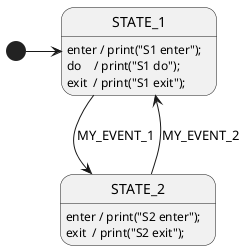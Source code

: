 @startuml {{smName}}

/' More info: https://github.com/StateSmith/StateSmith/wiki/PlantUML '/

/'
  The below events and handlers are just a sample to show what the syntax can look like.
  You should replace them with your own.
  
  We don't yet generate fully working examples for every supported language.
  This starting template is language agnostic.
'/

state STATE_1 {
  STATE_1 : enter / print("S1 enter");
  STATE_1 : do    / print("S1 do");
  STATE_1 : exit  / print("S1 exit");
}

state STATE_2 {
  STATE_2 : enter / print("S2 enter");
  STATE_2 : exit  / print("S2 exit");
}

[*] -> STATE_1
STATE_1 --> STATE_2 : MY_EVENT_1
STATE_2 --> STATE_1 : MY_EVENT_2

'######################## StateSmith config ########################
' The below special comment block sets the StateSmith configuration.
' More info: https://github.com/StateSmith/StateSmith/issues/335

/'! $CONFIG : toml
{{configToml}}
'/

@enduml
